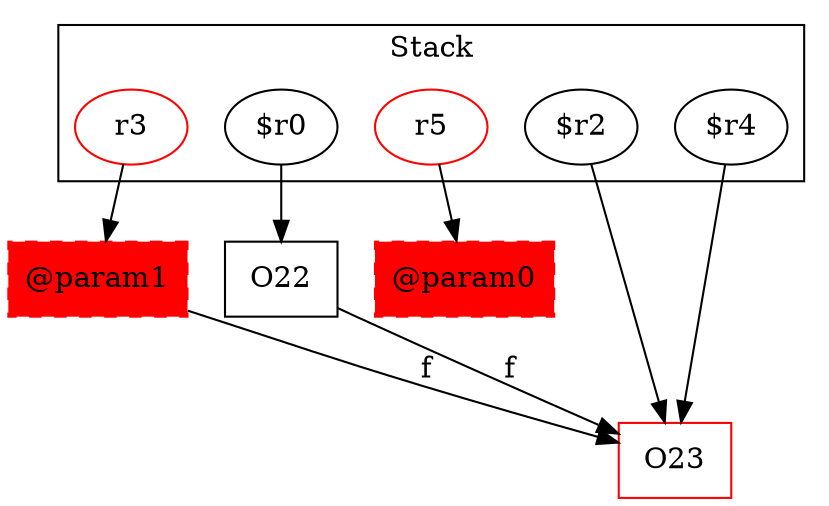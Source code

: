digraph sample {
  rankDir="LR";
  subgraph cluster_0 {
    label="Stack"
    "r3"; "$r0"; "r5"; "$r2"; "$r4"; 
  }
  "r3" -> { "@param1"[shape=box]};
  "$r0" -> { O22[shape=box]};
  "r5" -> { "@param0"[shape=box]};
  "$r2" -> { O23[shape=box]};
  "$r4" -> { O23[shape=box]};
  "@param1" -> O23[label="f", weight="0.2"]
  "@param1"[shape=box, style="filled,dashed"];
  "@param0"[shape=box, style="filled,dashed"];
  O22 -> O23[label="f", weight="0.2"]
  r3[color="red"];
  O23[color="red"];
  r5[color="red"];
  "@param1"[color="red"];
  "@param0"[color="red"];
}

